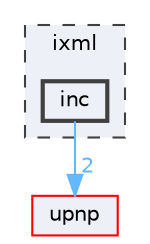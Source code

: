 digraph "/Users/mylhyz/Downloads/libupnp-1.14.18/ixml/inc"
{
 // LATEX_PDF_SIZE
  bgcolor="transparent";
  edge [fontname=Helvetica,fontsize=10,labelfontname=Helvetica,labelfontsize=10];
  node [fontname=Helvetica,fontsize=10,shape=box,height=0.2,width=0.4];
  compound=true
  subgraph clusterdir_31beb016aa6d7229478e8618a61a6722 {
    graph [ bgcolor="#edf0f7", pencolor="grey25", label="ixml", fontname=Helvetica,fontsize=10 style="filled,dashed", URL="dir_31beb016aa6d7229478e8618a61a6722.html",tooltip=""]
  dir_1aa09812ab337758aa4dbb0d92d67962 [label="inc", fillcolor="#edf0f7", color="grey25", style="filled,bold", URL="dir_1aa09812ab337758aa4dbb0d92d67962.html",tooltip=""];
  }
  dir_500eb3075243de088213ee7b504b6a30 [label="upnp", fillcolor="#edf0f7", color="red", style="filled", URL="dir_500eb3075243de088213ee7b504b6a30.html",tooltip=""];
  dir_1aa09812ab337758aa4dbb0d92d67962->dir_500eb3075243de088213ee7b504b6a30 [headlabel="2", labeldistance=1.5 headhref="dir_000007_000022.html" href="dir_000007_000022.html" color="steelblue1" fontcolor="steelblue1"];
}
